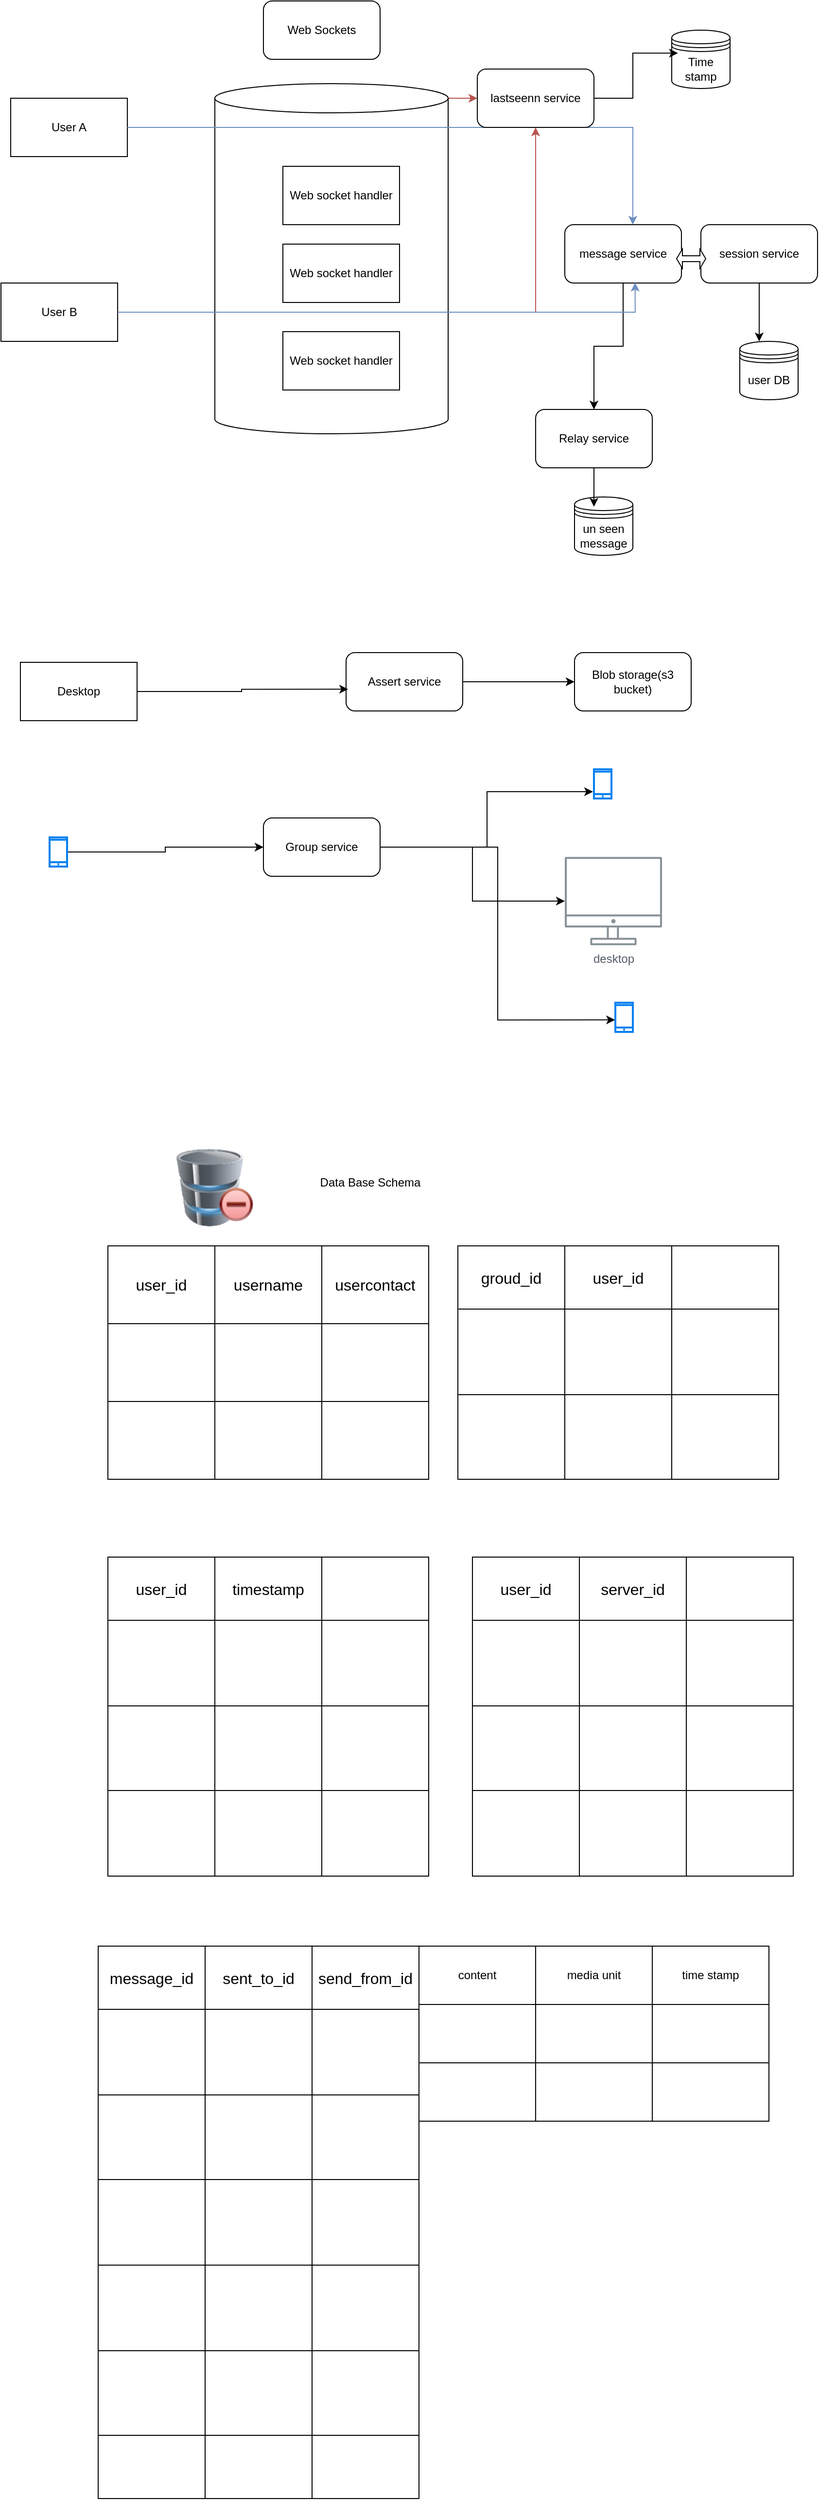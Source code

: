 <mxfile version="24.7.17">
  <diagram name="Page-1" id="SpB_s-RXPsUYOVUqMKhw">
    <mxGraphModel dx="724" dy="360" grid="1" gridSize="10" guides="1" tooltips="1" connect="1" arrows="1" fold="1" page="1" pageScale="1" pageWidth="850" pageHeight="1100" math="0" shadow="0">
      <root>
        <mxCell id="0" />
        <mxCell id="1" parent="0" />
        <mxCell id="dDjrmKRI1o8xEKc86vOI-27" style="edgeStyle=orthogonalEdgeStyle;rounded=0;orthogonalLoop=1;jettySize=auto;html=1;fillColor=#f8cecc;strokeColor=#b85450;" edge="1" parent="1" source="dDjrmKRI1o8xEKc86vOI-1" target="dDjrmKRI1o8xEKc86vOI-24">
          <mxGeometry relative="1" as="geometry" />
        </mxCell>
        <mxCell id="dDjrmKRI1o8xEKc86vOI-1" value="User A" style="rounded=0;whiteSpace=wrap;html=1;" vertex="1" parent="1">
          <mxGeometry x="20" y="140" width="120" height="60" as="geometry" />
        </mxCell>
        <mxCell id="dDjrmKRI1o8xEKc86vOI-28" style="edgeStyle=orthogonalEdgeStyle;rounded=0;orthogonalLoop=1;jettySize=auto;html=1;fillColor=#f8cecc;strokeColor=#b85450;" edge="1" parent="1" source="dDjrmKRI1o8xEKc86vOI-2" target="dDjrmKRI1o8xEKc86vOI-24">
          <mxGeometry relative="1" as="geometry" />
        </mxCell>
        <mxCell id="dDjrmKRI1o8xEKc86vOI-2" value="User B" style="rounded=0;whiteSpace=wrap;html=1;" vertex="1" parent="1">
          <mxGeometry x="10" y="330" width="120" height="60" as="geometry" />
        </mxCell>
        <mxCell id="dDjrmKRI1o8xEKc86vOI-3" value="Web Sockets" style="rounded=1;whiteSpace=wrap;html=1;" vertex="1" parent="1">
          <mxGeometry x="280" y="40" width="120" height="60" as="geometry" />
        </mxCell>
        <mxCell id="dDjrmKRI1o8xEKc86vOI-6" value="" style="shape=cylinder3;whiteSpace=wrap;html=1;boundedLbl=1;backgroundOutline=1;size=15;" vertex="1" parent="1">
          <mxGeometry x="230" y="125" width="240" height="360" as="geometry" />
        </mxCell>
        <mxCell id="dDjrmKRI1o8xEKc86vOI-7" value="Web socket handler" style="rounded=0;whiteSpace=wrap;html=1;" vertex="1" parent="1">
          <mxGeometry x="300" y="210" width="120" height="60" as="geometry" />
        </mxCell>
        <mxCell id="dDjrmKRI1o8xEKc86vOI-8" value="Web socket handler" style="rounded=0;whiteSpace=wrap;html=1;" vertex="1" parent="1">
          <mxGeometry x="300" y="290" width="120" height="60" as="geometry" />
        </mxCell>
        <mxCell id="dDjrmKRI1o8xEKc86vOI-9" value="Web socket handler" style="rounded=0;whiteSpace=wrap;html=1;" vertex="1" parent="1">
          <mxGeometry x="300" y="380" width="120" height="60" as="geometry" />
        </mxCell>
        <mxCell id="dDjrmKRI1o8xEKc86vOI-21" style="edgeStyle=orthogonalEdgeStyle;rounded=0;orthogonalLoop=1;jettySize=auto;html=1;" edge="1" parent="1" source="dDjrmKRI1o8xEKc86vOI-10" target="dDjrmKRI1o8xEKc86vOI-18">
          <mxGeometry relative="1" as="geometry" />
        </mxCell>
        <mxCell id="dDjrmKRI1o8xEKc86vOI-10" value="message service" style="rounded=1;whiteSpace=wrap;html=1;" vertex="1" parent="1">
          <mxGeometry x="590" y="270" width="120" height="60" as="geometry" />
        </mxCell>
        <mxCell id="dDjrmKRI1o8xEKc86vOI-11" value="session service" style="rounded=1;whiteSpace=wrap;html=1;" vertex="1" parent="1">
          <mxGeometry x="730" y="270" width="120" height="60" as="geometry" />
        </mxCell>
        <mxCell id="dDjrmKRI1o8xEKc86vOI-14" value="" style="shape=doubleArrow;direction=south;whiteSpace=wrap;html=1;rotation=90;" vertex="1" parent="1">
          <mxGeometry x="710" y="290" width="20" height="30" as="geometry" />
        </mxCell>
        <mxCell id="dDjrmKRI1o8xEKc86vOI-16" style="edgeStyle=orthogonalEdgeStyle;rounded=0;orthogonalLoop=1;jettySize=auto;html=1;entryX=0.583;entryY=0;entryDx=0;entryDy=0;entryPerimeter=0;fillColor=#dae8fc;strokeColor=#6c8ebf;" edge="1" parent="1" source="dDjrmKRI1o8xEKc86vOI-1" target="dDjrmKRI1o8xEKc86vOI-10">
          <mxGeometry relative="1" as="geometry" />
        </mxCell>
        <mxCell id="dDjrmKRI1o8xEKc86vOI-17" style="edgeStyle=orthogonalEdgeStyle;rounded=0;orthogonalLoop=1;jettySize=auto;html=1;entryX=0.603;entryY=0.994;entryDx=0;entryDy=0;entryPerimeter=0;fillColor=#dae8fc;strokeColor=#6c8ebf;" edge="1" parent="1" source="dDjrmKRI1o8xEKc86vOI-2" target="dDjrmKRI1o8xEKc86vOI-10">
          <mxGeometry relative="1" as="geometry" />
        </mxCell>
        <mxCell id="dDjrmKRI1o8xEKc86vOI-18" value="Relay service" style="rounded=1;whiteSpace=wrap;html=1;" vertex="1" parent="1">
          <mxGeometry x="560" y="460" width="120" height="60" as="geometry" />
        </mxCell>
        <mxCell id="dDjrmKRI1o8xEKc86vOI-19" value="user DB" style="shape=datastore;whiteSpace=wrap;html=1;" vertex="1" parent="1">
          <mxGeometry x="770" y="390" width="60" height="60" as="geometry" />
        </mxCell>
        <mxCell id="dDjrmKRI1o8xEKc86vOI-20" style="edgeStyle=orthogonalEdgeStyle;rounded=0;orthogonalLoop=1;jettySize=auto;html=1;entryX=0.333;entryY=0;entryDx=0;entryDy=0;entryPerimeter=0;" edge="1" parent="1" source="dDjrmKRI1o8xEKc86vOI-11" target="dDjrmKRI1o8xEKc86vOI-19">
          <mxGeometry relative="1" as="geometry" />
        </mxCell>
        <mxCell id="dDjrmKRI1o8xEKc86vOI-22" value="un seen message" style="shape=datastore;whiteSpace=wrap;html=1;" vertex="1" parent="1">
          <mxGeometry x="600" y="550" width="60" height="60" as="geometry" />
        </mxCell>
        <mxCell id="dDjrmKRI1o8xEKc86vOI-23" style="edgeStyle=orthogonalEdgeStyle;rounded=0;orthogonalLoop=1;jettySize=auto;html=1;entryX=0.333;entryY=0.167;entryDx=0;entryDy=0;entryPerimeter=0;" edge="1" parent="1" source="dDjrmKRI1o8xEKc86vOI-18" target="dDjrmKRI1o8xEKc86vOI-22">
          <mxGeometry relative="1" as="geometry" />
        </mxCell>
        <mxCell id="dDjrmKRI1o8xEKc86vOI-24" value="lastseenn service" style="rounded=1;whiteSpace=wrap;html=1;" vertex="1" parent="1">
          <mxGeometry x="500" y="110" width="120" height="60" as="geometry" />
        </mxCell>
        <mxCell id="dDjrmKRI1o8xEKc86vOI-25" value="Time stamp" style="shape=datastore;whiteSpace=wrap;html=1;" vertex="1" parent="1">
          <mxGeometry x="700" y="70" width="60" height="60" as="geometry" />
        </mxCell>
        <mxCell id="dDjrmKRI1o8xEKc86vOI-26" style="edgeStyle=orthogonalEdgeStyle;rounded=0;orthogonalLoop=1;jettySize=auto;html=1;entryX=0.106;entryY=0.394;entryDx=0;entryDy=0;entryPerimeter=0;" edge="1" parent="1" source="dDjrmKRI1o8xEKc86vOI-24" target="dDjrmKRI1o8xEKc86vOI-25">
          <mxGeometry relative="1" as="geometry" />
        </mxCell>
        <mxCell id="dDjrmKRI1o8xEKc86vOI-30" value="Desktop" style="rounded=0;whiteSpace=wrap;html=1;" vertex="1" parent="1">
          <mxGeometry x="30" y="720" width="120" height="60" as="geometry" />
        </mxCell>
        <mxCell id="dDjrmKRI1o8xEKc86vOI-34" style="edgeStyle=orthogonalEdgeStyle;rounded=0;orthogonalLoop=1;jettySize=auto;html=1;entryX=0;entryY=0.5;entryDx=0;entryDy=0;" edge="1" parent="1" source="dDjrmKRI1o8xEKc86vOI-31" target="dDjrmKRI1o8xEKc86vOI-33">
          <mxGeometry relative="1" as="geometry" />
        </mxCell>
        <mxCell id="dDjrmKRI1o8xEKc86vOI-31" value="Assert service" style="rounded=1;whiteSpace=wrap;html=1;" vertex="1" parent="1">
          <mxGeometry x="365" y="710" width="120" height="60" as="geometry" />
        </mxCell>
        <mxCell id="dDjrmKRI1o8xEKc86vOI-32" style="edgeStyle=orthogonalEdgeStyle;rounded=0;orthogonalLoop=1;jettySize=auto;html=1;entryX=0.017;entryY=0.628;entryDx=0;entryDy=0;entryPerimeter=0;" edge="1" parent="1" source="dDjrmKRI1o8xEKc86vOI-30" target="dDjrmKRI1o8xEKc86vOI-31">
          <mxGeometry relative="1" as="geometry" />
        </mxCell>
        <mxCell id="dDjrmKRI1o8xEKc86vOI-33" value="Blob storage(s3 bucket)" style="rounded=1;whiteSpace=wrap;html=1;" vertex="1" parent="1">
          <mxGeometry x="600" y="710" width="120" height="60" as="geometry" />
        </mxCell>
        <mxCell id="dDjrmKRI1o8xEKc86vOI-39" style="edgeStyle=orthogonalEdgeStyle;rounded=0;orthogonalLoop=1;jettySize=auto;html=1;entryX=0;entryY=0.5;entryDx=0;entryDy=0;" edge="1" parent="1" source="dDjrmKRI1o8xEKc86vOI-35" target="dDjrmKRI1o8xEKc86vOI-36">
          <mxGeometry relative="1" as="geometry" />
        </mxCell>
        <mxCell id="dDjrmKRI1o8xEKc86vOI-35" value="" style="html=1;verticalLabelPosition=bottom;align=center;labelBackgroundColor=#ffffff;verticalAlign=top;strokeWidth=2;strokeColor=#0080F0;shadow=0;dashed=0;shape=mxgraph.ios7.icons.smartphone;" vertex="1" parent="1">
          <mxGeometry x="60" y="900" width="18" height="30" as="geometry" />
        </mxCell>
        <mxCell id="dDjrmKRI1o8xEKc86vOI-44" style="edgeStyle=orthogonalEdgeStyle;rounded=0;orthogonalLoop=1;jettySize=auto;html=1;" edge="1" parent="1" source="dDjrmKRI1o8xEKc86vOI-36" target="dDjrmKRI1o8xEKc86vOI-41">
          <mxGeometry relative="1" as="geometry" />
        </mxCell>
        <mxCell id="dDjrmKRI1o8xEKc86vOI-36" value="Group service" style="rounded=1;whiteSpace=wrap;html=1;" vertex="1" parent="1">
          <mxGeometry x="280" y="880" width="120" height="60" as="geometry" />
        </mxCell>
        <mxCell id="dDjrmKRI1o8xEKc86vOI-40" value="" style="html=1;verticalLabelPosition=bottom;align=center;labelBackgroundColor=#ffffff;verticalAlign=top;strokeWidth=2;strokeColor=#0080F0;shadow=0;dashed=0;shape=mxgraph.ios7.icons.smartphone;" vertex="1" parent="1">
          <mxGeometry x="620" y="830" width="18" height="30" as="geometry" />
        </mxCell>
        <mxCell id="dDjrmKRI1o8xEKc86vOI-41" value="desktop" style="sketch=0;outlineConnect=0;gradientColor=none;fontColor=#545B64;strokeColor=none;fillColor=#879196;dashed=0;verticalLabelPosition=bottom;verticalAlign=top;align=center;html=1;fontSize=12;fontStyle=0;aspect=fixed;shape=mxgraph.aws4.illustration_desktop;pointerEvents=1" vertex="1" parent="1">
          <mxGeometry x="590" y="920" width="100" height="91" as="geometry" />
        </mxCell>
        <mxCell id="dDjrmKRI1o8xEKc86vOI-42" value="" style="html=1;verticalLabelPosition=bottom;align=center;labelBackgroundColor=#ffffff;verticalAlign=top;strokeWidth=2;strokeColor=#0080F0;shadow=0;dashed=0;shape=mxgraph.ios7.icons.smartphone;" vertex="1" parent="1">
          <mxGeometry x="642" y="1070" width="18" height="30" as="geometry" />
        </mxCell>
        <mxCell id="dDjrmKRI1o8xEKc86vOI-43" style="edgeStyle=orthogonalEdgeStyle;rounded=0;orthogonalLoop=1;jettySize=auto;html=1;entryX=-0.056;entryY=0.767;entryDx=0;entryDy=0;entryPerimeter=0;" edge="1" parent="1" source="dDjrmKRI1o8xEKc86vOI-36" target="dDjrmKRI1o8xEKc86vOI-40">
          <mxGeometry relative="1" as="geometry" />
        </mxCell>
        <mxCell id="dDjrmKRI1o8xEKc86vOI-45" style="edgeStyle=orthogonalEdgeStyle;rounded=0;orthogonalLoop=1;jettySize=auto;html=1;entryX=-0.019;entryY=0.589;entryDx=0;entryDy=0;entryPerimeter=0;" edge="1" parent="1" source="dDjrmKRI1o8xEKc86vOI-36" target="dDjrmKRI1o8xEKc86vOI-42">
          <mxGeometry relative="1" as="geometry" />
        </mxCell>
        <mxCell id="dDjrmKRI1o8xEKc86vOI-46" value="" style="image;html=1;image=img/lib/clip_art/computers/Database_Minus_128x128.png" vertex="1" parent="1">
          <mxGeometry x="190" y="1220" width="80" height="80" as="geometry" />
        </mxCell>
        <mxCell id="dDjrmKRI1o8xEKc86vOI-47" value="Data Base Schema" style="text;html=1;align=center;verticalAlign=middle;whiteSpace=wrap;rounded=0;" vertex="1" parent="1">
          <mxGeometry x="310" y="1240" width="160" height="30" as="geometry" />
        </mxCell>
        <mxCell id="dDjrmKRI1o8xEKc86vOI-48" value="" style="shape=table;startSize=0;container=1;collapsible=0;childLayout=tableLayout;fontSize=16;" vertex="1" parent="1">
          <mxGeometry x="120" y="1320" width="330" height="240" as="geometry" />
        </mxCell>
        <mxCell id="dDjrmKRI1o8xEKc86vOI-49" value="" style="shape=tableRow;horizontal=0;startSize=0;swimlaneHead=0;swimlaneBody=0;strokeColor=inherit;top=0;left=0;bottom=0;right=0;collapsible=0;dropTarget=0;fillColor=none;points=[[0,0.5],[1,0.5]];portConstraint=eastwest;fontSize=16;" vertex="1" parent="dDjrmKRI1o8xEKc86vOI-48">
          <mxGeometry width="330" height="80" as="geometry" />
        </mxCell>
        <mxCell id="dDjrmKRI1o8xEKc86vOI-50" value="user_id" style="shape=partialRectangle;html=1;whiteSpace=wrap;connectable=0;strokeColor=inherit;overflow=hidden;fillColor=none;top=0;left=0;bottom=0;right=0;pointerEvents=1;fontSize=16;" vertex="1" parent="dDjrmKRI1o8xEKc86vOI-49">
          <mxGeometry width="110" height="80" as="geometry">
            <mxRectangle width="110" height="80" as="alternateBounds" />
          </mxGeometry>
        </mxCell>
        <mxCell id="dDjrmKRI1o8xEKc86vOI-51" value="username" style="shape=partialRectangle;html=1;whiteSpace=wrap;connectable=0;strokeColor=inherit;overflow=hidden;fillColor=none;top=0;left=0;bottom=0;right=0;pointerEvents=1;fontSize=16;" vertex="1" parent="dDjrmKRI1o8xEKc86vOI-49">
          <mxGeometry x="110" width="110" height="80" as="geometry">
            <mxRectangle width="110" height="80" as="alternateBounds" />
          </mxGeometry>
        </mxCell>
        <mxCell id="dDjrmKRI1o8xEKc86vOI-52" value="usercontact" style="shape=partialRectangle;html=1;whiteSpace=wrap;connectable=0;strokeColor=inherit;overflow=hidden;fillColor=none;top=0;left=0;bottom=0;right=0;pointerEvents=1;fontSize=16;" vertex="1" parent="dDjrmKRI1o8xEKc86vOI-49">
          <mxGeometry x="220" width="110" height="80" as="geometry">
            <mxRectangle width="110" height="80" as="alternateBounds" />
          </mxGeometry>
        </mxCell>
        <mxCell id="dDjrmKRI1o8xEKc86vOI-53" value="" style="shape=tableRow;horizontal=0;startSize=0;swimlaneHead=0;swimlaneBody=0;strokeColor=inherit;top=0;left=0;bottom=0;right=0;collapsible=0;dropTarget=0;fillColor=none;points=[[0,0.5],[1,0.5]];portConstraint=eastwest;fontSize=16;" vertex="1" parent="dDjrmKRI1o8xEKc86vOI-48">
          <mxGeometry y="80" width="330" height="80" as="geometry" />
        </mxCell>
        <mxCell id="dDjrmKRI1o8xEKc86vOI-54" value="" style="shape=partialRectangle;html=1;whiteSpace=wrap;connectable=0;strokeColor=inherit;overflow=hidden;fillColor=none;top=0;left=0;bottom=0;right=0;pointerEvents=1;fontSize=16;" vertex="1" parent="dDjrmKRI1o8xEKc86vOI-53">
          <mxGeometry width="110" height="80" as="geometry">
            <mxRectangle width="110" height="80" as="alternateBounds" />
          </mxGeometry>
        </mxCell>
        <mxCell id="dDjrmKRI1o8xEKc86vOI-55" value="" style="shape=partialRectangle;html=1;whiteSpace=wrap;connectable=0;strokeColor=inherit;overflow=hidden;fillColor=none;top=0;left=0;bottom=0;right=0;pointerEvents=1;fontSize=16;" vertex="1" parent="dDjrmKRI1o8xEKc86vOI-53">
          <mxGeometry x="110" width="110" height="80" as="geometry">
            <mxRectangle width="110" height="80" as="alternateBounds" />
          </mxGeometry>
        </mxCell>
        <mxCell id="dDjrmKRI1o8xEKc86vOI-56" value="" style="shape=partialRectangle;html=1;whiteSpace=wrap;connectable=0;strokeColor=inherit;overflow=hidden;fillColor=none;top=0;left=0;bottom=0;right=0;pointerEvents=1;fontSize=16;" vertex="1" parent="dDjrmKRI1o8xEKc86vOI-53">
          <mxGeometry x="220" width="110" height="80" as="geometry">
            <mxRectangle width="110" height="80" as="alternateBounds" />
          </mxGeometry>
        </mxCell>
        <mxCell id="dDjrmKRI1o8xEKc86vOI-57" value="" style="shape=tableRow;horizontal=0;startSize=0;swimlaneHead=0;swimlaneBody=0;strokeColor=inherit;top=0;left=0;bottom=0;right=0;collapsible=0;dropTarget=0;fillColor=none;points=[[0,0.5],[1,0.5]];portConstraint=eastwest;fontSize=16;" vertex="1" parent="dDjrmKRI1o8xEKc86vOI-48">
          <mxGeometry y="160" width="330" height="80" as="geometry" />
        </mxCell>
        <mxCell id="dDjrmKRI1o8xEKc86vOI-58" value="" style="shape=partialRectangle;html=1;whiteSpace=wrap;connectable=0;strokeColor=inherit;overflow=hidden;fillColor=none;top=0;left=0;bottom=0;right=0;pointerEvents=1;fontSize=16;" vertex="1" parent="dDjrmKRI1o8xEKc86vOI-57">
          <mxGeometry width="110" height="80" as="geometry">
            <mxRectangle width="110" height="80" as="alternateBounds" />
          </mxGeometry>
        </mxCell>
        <mxCell id="dDjrmKRI1o8xEKc86vOI-59" value="" style="shape=partialRectangle;html=1;whiteSpace=wrap;connectable=0;strokeColor=inherit;overflow=hidden;fillColor=none;top=0;left=0;bottom=0;right=0;pointerEvents=1;fontSize=16;" vertex="1" parent="dDjrmKRI1o8xEKc86vOI-57">
          <mxGeometry x="110" width="110" height="80" as="geometry">
            <mxRectangle width="110" height="80" as="alternateBounds" />
          </mxGeometry>
        </mxCell>
        <mxCell id="dDjrmKRI1o8xEKc86vOI-60" value="" style="shape=partialRectangle;html=1;whiteSpace=wrap;connectable=0;strokeColor=inherit;overflow=hidden;fillColor=none;top=0;left=0;bottom=0;right=0;pointerEvents=1;fontSize=16;" vertex="1" parent="dDjrmKRI1o8xEKc86vOI-57">
          <mxGeometry x="220" width="110" height="80" as="geometry">
            <mxRectangle width="110" height="80" as="alternateBounds" />
          </mxGeometry>
        </mxCell>
        <mxCell id="dDjrmKRI1o8xEKc86vOI-61" value="" style="shape=table;startSize=0;container=1;collapsible=0;childLayout=tableLayout;fontSize=16;" vertex="1" parent="1">
          <mxGeometry x="480" y="1320" width="330" height="240" as="geometry" />
        </mxCell>
        <mxCell id="dDjrmKRI1o8xEKc86vOI-62" value="" style="shape=tableRow;horizontal=0;startSize=0;swimlaneHead=0;swimlaneBody=0;strokeColor=inherit;top=0;left=0;bottom=0;right=0;collapsible=0;dropTarget=0;fillColor=none;points=[[0,0.5],[1,0.5]];portConstraint=eastwest;fontSize=16;" vertex="1" parent="dDjrmKRI1o8xEKc86vOI-61">
          <mxGeometry width="330" height="65" as="geometry" />
        </mxCell>
        <mxCell id="dDjrmKRI1o8xEKc86vOI-63" value="groud_id" style="shape=partialRectangle;html=1;whiteSpace=wrap;connectable=0;strokeColor=inherit;overflow=hidden;fillColor=none;top=0;left=0;bottom=0;right=0;pointerEvents=1;fontSize=16;" vertex="1" parent="dDjrmKRI1o8xEKc86vOI-62">
          <mxGeometry width="110" height="65" as="geometry">
            <mxRectangle width="110" height="65" as="alternateBounds" />
          </mxGeometry>
        </mxCell>
        <mxCell id="dDjrmKRI1o8xEKc86vOI-64" value="user_id" style="shape=partialRectangle;html=1;whiteSpace=wrap;connectable=0;strokeColor=inherit;overflow=hidden;fillColor=none;top=0;left=0;bottom=0;right=0;pointerEvents=1;fontSize=16;" vertex="1" parent="dDjrmKRI1o8xEKc86vOI-62">
          <mxGeometry x="110" width="110" height="65" as="geometry">
            <mxRectangle width="110" height="65" as="alternateBounds" />
          </mxGeometry>
        </mxCell>
        <mxCell id="dDjrmKRI1o8xEKc86vOI-65" value="" style="shape=partialRectangle;html=1;whiteSpace=wrap;connectable=0;strokeColor=inherit;overflow=hidden;fillColor=none;top=0;left=0;bottom=0;right=0;pointerEvents=1;fontSize=16;" vertex="1" parent="dDjrmKRI1o8xEKc86vOI-62">
          <mxGeometry x="220" width="110" height="65" as="geometry">
            <mxRectangle width="110" height="65" as="alternateBounds" />
          </mxGeometry>
        </mxCell>
        <mxCell id="dDjrmKRI1o8xEKc86vOI-66" value="" style="shape=tableRow;horizontal=0;startSize=0;swimlaneHead=0;swimlaneBody=0;strokeColor=inherit;top=0;left=0;bottom=0;right=0;collapsible=0;dropTarget=0;fillColor=none;points=[[0,0.5],[1,0.5]];portConstraint=eastwest;fontSize=16;" vertex="1" parent="dDjrmKRI1o8xEKc86vOI-61">
          <mxGeometry y="65" width="330" height="88" as="geometry" />
        </mxCell>
        <mxCell id="dDjrmKRI1o8xEKc86vOI-67" value="" style="shape=partialRectangle;html=1;whiteSpace=wrap;connectable=0;strokeColor=inherit;overflow=hidden;fillColor=none;top=0;left=0;bottom=0;right=0;pointerEvents=1;fontSize=16;" vertex="1" parent="dDjrmKRI1o8xEKc86vOI-66">
          <mxGeometry width="110" height="88" as="geometry">
            <mxRectangle width="110" height="88" as="alternateBounds" />
          </mxGeometry>
        </mxCell>
        <mxCell id="dDjrmKRI1o8xEKc86vOI-68" value="" style="shape=partialRectangle;html=1;whiteSpace=wrap;connectable=0;strokeColor=inherit;overflow=hidden;fillColor=none;top=0;left=0;bottom=0;right=0;pointerEvents=1;fontSize=16;" vertex="1" parent="dDjrmKRI1o8xEKc86vOI-66">
          <mxGeometry x="110" width="110" height="88" as="geometry">
            <mxRectangle width="110" height="88" as="alternateBounds" />
          </mxGeometry>
        </mxCell>
        <mxCell id="dDjrmKRI1o8xEKc86vOI-69" value="" style="shape=partialRectangle;html=1;whiteSpace=wrap;connectable=0;strokeColor=inherit;overflow=hidden;fillColor=none;top=0;left=0;bottom=0;right=0;pointerEvents=1;fontSize=16;" vertex="1" parent="dDjrmKRI1o8xEKc86vOI-66">
          <mxGeometry x="220" width="110" height="88" as="geometry">
            <mxRectangle width="110" height="88" as="alternateBounds" />
          </mxGeometry>
        </mxCell>
        <mxCell id="dDjrmKRI1o8xEKc86vOI-70" value="" style="shape=tableRow;horizontal=0;startSize=0;swimlaneHead=0;swimlaneBody=0;strokeColor=inherit;top=0;left=0;bottom=0;right=0;collapsible=0;dropTarget=0;fillColor=none;points=[[0,0.5],[1,0.5]];portConstraint=eastwest;fontSize=16;" vertex="1" parent="dDjrmKRI1o8xEKc86vOI-61">
          <mxGeometry y="153" width="330" height="87" as="geometry" />
        </mxCell>
        <mxCell id="dDjrmKRI1o8xEKc86vOI-71" value="" style="shape=partialRectangle;html=1;whiteSpace=wrap;connectable=0;strokeColor=inherit;overflow=hidden;fillColor=none;top=0;left=0;bottom=0;right=0;pointerEvents=1;fontSize=16;" vertex="1" parent="dDjrmKRI1o8xEKc86vOI-70">
          <mxGeometry width="110" height="87" as="geometry">
            <mxRectangle width="110" height="87" as="alternateBounds" />
          </mxGeometry>
        </mxCell>
        <mxCell id="dDjrmKRI1o8xEKc86vOI-72" value="" style="shape=partialRectangle;html=1;whiteSpace=wrap;connectable=0;strokeColor=inherit;overflow=hidden;fillColor=none;top=0;left=0;bottom=0;right=0;pointerEvents=1;fontSize=16;" vertex="1" parent="dDjrmKRI1o8xEKc86vOI-70">
          <mxGeometry x="110" width="110" height="87" as="geometry">
            <mxRectangle width="110" height="87" as="alternateBounds" />
          </mxGeometry>
        </mxCell>
        <mxCell id="dDjrmKRI1o8xEKc86vOI-73" value="" style="shape=partialRectangle;html=1;whiteSpace=wrap;connectable=0;strokeColor=inherit;overflow=hidden;fillColor=none;top=0;left=0;bottom=0;right=0;pointerEvents=1;fontSize=16;" vertex="1" parent="dDjrmKRI1o8xEKc86vOI-70">
          <mxGeometry x="220" width="110" height="87" as="geometry">
            <mxRectangle width="110" height="87" as="alternateBounds" />
          </mxGeometry>
        </mxCell>
        <mxCell id="dDjrmKRI1o8xEKc86vOI-82" value="" style="shape=table;startSize=0;container=1;collapsible=0;childLayout=tableLayout;fontSize=16;" vertex="1" parent="1">
          <mxGeometry x="120" y="1640" width="330" height="328" as="geometry" />
        </mxCell>
        <mxCell id="dDjrmKRI1o8xEKc86vOI-83" value="" style="shape=tableRow;horizontal=0;startSize=0;swimlaneHead=0;swimlaneBody=0;strokeColor=inherit;top=0;left=0;bottom=0;right=0;collapsible=0;dropTarget=0;fillColor=none;points=[[0,0.5],[1,0.5]];portConstraint=eastwest;fontSize=16;" vertex="1" parent="dDjrmKRI1o8xEKc86vOI-82">
          <mxGeometry width="330" height="65" as="geometry" />
        </mxCell>
        <mxCell id="dDjrmKRI1o8xEKc86vOI-84" value="user_id" style="shape=partialRectangle;html=1;whiteSpace=wrap;connectable=0;strokeColor=inherit;overflow=hidden;fillColor=none;top=0;left=0;bottom=0;right=0;pointerEvents=1;fontSize=16;" vertex="1" parent="dDjrmKRI1o8xEKc86vOI-83">
          <mxGeometry width="110" height="65" as="geometry">
            <mxRectangle width="110" height="65" as="alternateBounds" />
          </mxGeometry>
        </mxCell>
        <mxCell id="dDjrmKRI1o8xEKc86vOI-85" value="timestamp" style="shape=partialRectangle;html=1;whiteSpace=wrap;connectable=0;strokeColor=inherit;overflow=hidden;fillColor=none;top=0;left=0;bottom=0;right=0;pointerEvents=1;fontSize=16;" vertex="1" parent="dDjrmKRI1o8xEKc86vOI-83">
          <mxGeometry x="110" width="110" height="65" as="geometry">
            <mxRectangle width="110" height="65" as="alternateBounds" />
          </mxGeometry>
        </mxCell>
        <mxCell id="dDjrmKRI1o8xEKc86vOI-86" value="" style="shape=partialRectangle;html=1;whiteSpace=wrap;connectable=0;strokeColor=inherit;overflow=hidden;fillColor=none;top=0;left=0;bottom=0;right=0;pointerEvents=1;fontSize=16;" vertex="1" parent="dDjrmKRI1o8xEKc86vOI-83">
          <mxGeometry x="220" width="110" height="65" as="geometry">
            <mxRectangle width="110" height="65" as="alternateBounds" />
          </mxGeometry>
        </mxCell>
        <mxCell id="dDjrmKRI1o8xEKc86vOI-87" value="" style="shape=tableRow;horizontal=0;startSize=0;swimlaneHead=0;swimlaneBody=0;strokeColor=inherit;top=0;left=0;bottom=0;right=0;collapsible=0;dropTarget=0;fillColor=none;points=[[0,0.5],[1,0.5]];portConstraint=eastwest;fontSize=16;" vertex="1" parent="dDjrmKRI1o8xEKc86vOI-82">
          <mxGeometry y="65" width="330" height="88" as="geometry" />
        </mxCell>
        <mxCell id="dDjrmKRI1o8xEKc86vOI-88" value="" style="shape=partialRectangle;html=1;whiteSpace=wrap;connectable=0;strokeColor=inherit;overflow=hidden;fillColor=none;top=0;left=0;bottom=0;right=0;pointerEvents=1;fontSize=16;" vertex="1" parent="dDjrmKRI1o8xEKc86vOI-87">
          <mxGeometry width="110" height="88" as="geometry">
            <mxRectangle width="110" height="88" as="alternateBounds" />
          </mxGeometry>
        </mxCell>
        <mxCell id="dDjrmKRI1o8xEKc86vOI-89" value="" style="shape=partialRectangle;html=1;whiteSpace=wrap;connectable=0;strokeColor=inherit;overflow=hidden;fillColor=none;top=0;left=0;bottom=0;right=0;pointerEvents=1;fontSize=16;" vertex="1" parent="dDjrmKRI1o8xEKc86vOI-87">
          <mxGeometry x="110" width="110" height="88" as="geometry">
            <mxRectangle width="110" height="88" as="alternateBounds" />
          </mxGeometry>
        </mxCell>
        <mxCell id="dDjrmKRI1o8xEKc86vOI-90" value="" style="shape=partialRectangle;html=1;whiteSpace=wrap;connectable=0;strokeColor=inherit;overflow=hidden;fillColor=none;top=0;left=0;bottom=0;right=0;pointerEvents=1;fontSize=16;" vertex="1" parent="dDjrmKRI1o8xEKc86vOI-87">
          <mxGeometry x="220" width="110" height="88" as="geometry">
            <mxRectangle width="110" height="88" as="alternateBounds" />
          </mxGeometry>
        </mxCell>
        <mxCell id="dDjrmKRI1o8xEKc86vOI-91" value="" style="shape=tableRow;horizontal=0;startSize=0;swimlaneHead=0;swimlaneBody=0;strokeColor=inherit;top=0;left=0;bottom=0;right=0;collapsible=0;dropTarget=0;fillColor=none;points=[[0,0.5],[1,0.5]];portConstraint=eastwest;fontSize=16;" vertex="1" parent="dDjrmKRI1o8xEKc86vOI-82">
          <mxGeometry y="153" width="330" height="87" as="geometry" />
        </mxCell>
        <mxCell id="dDjrmKRI1o8xEKc86vOI-92" value="" style="shape=partialRectangle;html=1;whiteSpace=wrap;connectable=0;strokeColor=inherit;overflow=hidden;fillColor=none;top=0;left=0;bottom=0;right=0;pointerEvents=1;fontSize=16;" vertex="1" parent="dDjrmKRI1o8xEKc86vOI-91">
          <mxGeometry width="110" height="87" as="geometry">
            <mxRectangle width="110" height="87" as="alternateBounds" />
          </mxGeometry>
        </mxCell>
        <mxCell id="dDjrmKRI1o8xEKc86vOI-93" value="" style="shape=partialRectangle;html=1;whiteSpace=wrap;connectable=0;strokeColor=inherit;overflow=hidden;fillColor=none;top=0;left=0;bottom=0;right=0;pointerEvents=1;fontSize=16;" vertex="1" parent="dDjrmKRI1o8xEKc86vOI-91">
          <mxGeometry x="110" width="110" height="87" as="geometry">
            <mxRectangle width="110" height="87" as="alternateBounds" />
          </mxGeometry>
        </mxCell>
        <mxCell id="dDjrmKRI1o8xEKc86vOI-94" value="" style="shape=partialRectangle;html=1;whiteSpace=wrap;connectable=0;strokeColor=inherit;overflow=hidden;fillColor=none;top=0;left=0;bottom=0;right=0;pointerEvents=1;fontSize=16;" vertex="1" parent="dDjrmKRI1o8xEKc86vOI-91">
          <mxGeometry x="220" width="110" height="87" as="geometry">
            <mxRectangle width="110" height="87" as="alternateBounds" />
          </mxGeometry>
        </mxCell>
        <mxCell id="dDjrmKRI1o8xEKc86vOI-95" value="" style="shape=tableRow;horizontal=0;startSize=0;swimlaneHead=0;swimlaneBody=0;strokeColor=inherit;top=0;left=0;bottom=0;right=0;collapsible=0;dropTarget=0;fillColor=none;points=[[0,0.5],[1,0.5]];portConstraint=eastwest;fontSize=16;" vertex="1" parent="dDjrmKRI1o8xEKc86vOI-82">
          <mxGeometry y="240" width="330" height="88" as="geometry" />
        </mxCell>
        <mxCell id="dDjrmKRI1o8xEKc86vOI-96" value="" style="shape=partialRectangle;html=1;whiteSpace=wrap;connectable=0;strokeColor=inherit;overflow=hidden;fillColor=none;top=0;left=0;bottom=0;right=0;pointerEvents=1;fontSize=16;" vertex="1" parent="dDjrmKRI1o8xEKc86vOI-95">
          <mxGeometry width="110" height="88" as="geometry">
            <mxRectangle width="110" height="88" as="alternateBounds" />
          </mxGeometry>
        </mxCell>
        <mxCell id="dDjrmKRI1o8xEKc86vOI-97" value="" style="shape=partialRectangle;html=1;whiteSpace=wrap;connectable=0;strokeColor=inherit;overflow=hidden;fillColor=none;top=0;left=0;bottom=0;right=0;pointerEvents=1;fontSize=16;" vertex="1" parent="dDjrmKRI1o8xEKc86vOI-95">
          <mxGeometry x="110" width="110" height="88" as="geometry">
            <mxRectangle width="110" height="88" as="alternateBounds" />
          </mxGeometry>
        </mxCell>
        <mxCell id="dDjrmKRI1o8xEKc86vOI-98" value="" style="shape=partialRectangle;html=1;whiteSpace=wrap;connectable=0;strokeColor=inherit;overflow=hidden;fillColor=none;top=0;left=0;bottom=0;right=0;pointerEvents=1;fontSize=16;" vertex="1" parent="dDjrmKRI1o8xEKc86vOI-95">
          <mxGeometry x="220" width="110" height="88" as="geometry">
            <mxRectangle width="110" height="88" as="alternateBounds" />
          </mxGeometry>
        </mxCell>
        <mxCell id="dDjrmKRI1o8xEKc86vOI-99" value="" style="shape=table;startSize=0;container=1;collapsible=0;childLayout=tableLayout;fontSize=16;" vertex="1" parent="1">
          <mxGeometry x="495" y="1640" width="330" height="328" as="geometry" />
        </mxCell>
        <mxCell id="dDjrmKRI1o8xEKc86vOI-100" value="" style="shape=tableRow;horizontal=0;startSize=0;swimlaneHead=0;swimlaneBody=0;strokeColor=inherit;top=0;left=0;bottom=0;right=0;collapsible=0;dropTarget=0;fillColor=none;points=[[0,0.5],[1,0.5]];portConstraint=eastwest;fontSize=16;" vertex="1" parent="dDjrmKRI1o8xEKc86vOI-99">
          <mxGeometry width="330" height="65" as="geometry" />
        </mxCell>
        <mxCell id="dDjrmKRI1o8xEKc86vOI-101" value="user_id" style="shape=partialRectangle;html=1;whiteSpace=wrap;connectable=0;strokeColor=inherit;overflow=hidden;fillColor=none;top=0;left=0;bottom=0;right=0;pointerEvents=1;fontSize=16;" vertex="1" parent="dDjrmKRI1o8xEKc86vOI-100">
          <mxGeometry width="110" height="65" as="geometry">
            <mxRectangle width="110" height="65" as="alternateBounds" />
          </mxGeometry>
        </mxCell>
        <mxCell id="dDjrmKRI1o8xEKc86vOI-102" value="server_id" style="shape=partialRectangle;html=1;whiteSpace=wrap;connectable=0;strokeColor=inherit;overflow=hidden;fillColor=none;top=0;left=0;bottom=0;right=0;pointerEvents=1;fontSize=16;" vertex="1" parent="dDjrmKRI1o8xEKc86vOI-100">
          <mxGeometry x="110" width="110" height="65" as="geometry">
            <mxRectangle width="110" height="65" as="alternateBounds" />
          </mxGeometry>
        </mxCell>
        <mxCell id="dDjrmKRI1o8xEKc86vOI-103" value="" style="shape=partialRectangle;html=1;whiteSpace=wrap;connectable=0;strokeColor=inherit;overflow=hidden;fillColor=none;top=0;left=0;bottom=0;right=0;pointerEvents=1;fontSize=16;" vertex="1" parent="dDjrmKRI1o8xEKc86vOI-100">
          <mxGeometry x="220" width="110" height="65" as="geometry">
            <mxRectangle width="110" height="65" as="alternateBounds" />
          </mxGeometry>
        </mxCell>
        <mxCell id="dDjrmKRI1o8xEKc86vOI-104" value="" style="shape=tableRow;horizontal=0;startSize=0;swimlaneHead=0;swimlaneBody=0;strokeColor=inherit;top=0;left=0;bottom=0;right=0;collapsible=0;dropTarget=0;fillColor=none;points=[[0,0.5],[1,0.5]];portConstraint=eastwest;fontSize=16;" vertex="1" parent="dDjrmKRI1o8xEKc86vOI-99">
          <mxGeometry y="65" width="330" height="88" as="geometry" />
        </mxCell>
        <mxCell id="dDjrmKRI1o8xEKc86vOI-105" value="" style="shape=partialRectangle;html=1;whiteSpace=wrap;connectable=0;strokeColor=inherit;overflow=hidden;fillColor=none;top=0;left=0;bottom=0;right=0;pointerEvents=1;fontSize=16;" vertex="1" parent="dDjrmKRI1o8xEKc86vOI-104">
          <mxGeometry width="110" height="88" as="geometry">
            <mxRectangle width="110" height="88" as="alternateBounds" />
          </mxGeometry>
        </mxCell>
        <mxCell id="dDjrmKRI1o8xEKc86vOI-106" value="" style="shape=partialRectangle;html=1;whiteSpace=wrap;connectable=0;strokeColor=inherit;overflow=hidden;fillColor=none;top=0;left=0;bottom=0;right=0;pointerEvents=1;fontSize=16;" vertex="1" parent="dDjrmKRI1o8xEKc86vOI-104">
          <mxGeometry x="110" width="110" height="88" as="geometry">
            <mxRectangle width="110" height="88" as="alternateBounds" />
          </mxGeometry>
        </mxCell>
        <mxCell id="dDjrmKRI1o8xEKc86vOI-107" value="" style="shape=partialRectangle;html=1;whiteSpace=wrap;connectable=0;strokeColor=inherit;overflow=hidden;fillColor=none;top=0;left=0;bottom=0;right=0;pointerEvents=1;fontSize=16;" vertex="1" parent="dDjrmKRI1o8xEKc86vOI-104">
          <mxGeometry x="220" width="110" height="88" as="geometry">
            <mxRectangle width="110" height="88" as="alternateBounds" />
          </mxGeometry>
        </mxCell>
        <mxCell id="dDjrmKRI1o8xEKc86vOI-108" value="" style="shape=tableRow;horizontal=0;startSize=0;swimlaneHead=0;swimlaneBody=0;strokeColor=inherit;top=0;left=0;bottom=0;right=0;collapsible=0;dropTarget=0;fillColor=none;points=[[0,0.5],[1,0.5]];portConstraint=eastwest;fontSize=16;" vertex="1" parent="dDjrmKRI1o8xEKc86vOI-99">
          <mxGeometry y="153" width="330" height="87" as="geometry" />
        </mxCell>
        <mxCell id="dDjrmKRI1o8xEKc86vOI-109" value="" style="shape=partialRectangle;html=1;whiteSpace=wrap;connectable=0;strokeColor=inherit;overflow=hidden;fillColor=none;top=0;left=0;bottom=0;right=0;pointerEvents=1;fontSize=16;" vertex="1" parent="dDjrmKRI1o8xEKc86vOI-108">
          <mxGeometry width="110" height="87" as="geometry">
            <mxRectangle width="110" height="87" as="alternateBounds" />
          </mxGeometry>
        </mxCell>
        <mxCell id="dDjrmKRI1o8xEKc86vOI-110" value="" style="shape=partialRectangle;html=1;whiteSpace=wrap;connectable=0;strokeColor=inherit;overflow=hidden;fillColor=none;top=0;left=0;bottom=0;right=0;pointerEvents=1;fontSize=16;" vertex="1" parent="dDjrmKRI1o8xEKc86vOI-108">
          <mxGeometry x="110" width="110" height="87" as="geometry">
            <mxRectangle width="110" height="87" as="alternateBounds" />
          </mxGeometry>
        </mxCell>
        <mxCell id="dDjrmKRI1o8xEKc86vOI-111" value="" style="shape=partialRectangle;html=1;whiteSpace=wrap;connectable=0;strokeColor=inherit;overflow=hidden;fillColor=none;top=0;left=0;bottom=0;right=0;pointerEvents=1;fontSize=16;" vertex="1" parent="dDjrmKRI1o8xEKc86vOI-108">
          <mxGeometry x="220" width="110" height="87" as="geometry">
            <mxRectangle width="110" height="87" as="alternateBounds" />
          </mxGeometry>
        </mxCell>
        <mxCell id="dDjrmKRI1o8xEKc86vOI-112" value="" style="shape=tableRow;horizontal=0;startSize=0;swimlaneHead=0;swimlaneBody=0;strokeColor=inherit;top=0;left=0;bottom=0;right=0;collapsible=0;dropTarget=0;fillColor=none;points=[[0,0.5],[1,0.5]];portConstraint=eastwest;fontSize=16;" vertex="1" parent="dDjrmKRI1o8xEKc86vOI-99">
          <mxGeometry y="240" width="330" height="88" as="geometry" />
        </mxCell>
        <mxCell id="dDjrmKRI1o8xEKc86vOI-113" value="" style="shape=partialRectangle;html=1;whiteSpace=wrap;connectable=0;strokeColor=inherit;overflow=hidden;fillColor=none;top=0;left=0;bottom=0;right=0;pointerEvents=1;fontSize=16;" vertex="1" parent="dDjrmKRI1o8xEKc86vOI-112">
          <mxGeometry width="110" height="88" as="geometry">
            <mxRectangle width="110" height="88" as="alternateBounds" />
          </mxGeometry>
        </mxCell>
        <mxCell id="dDjrmKRI1o8xEKc86vOI-114" value="" style="shape=partialRectangle;html=1;whiteSpace=wrap;connectable=0;strokeColor=inherit;overflow=hidden;fillColor=none;top=0;left=0;bottom=0;right=0;pointerEvents=1;fontSize=16;" vertex="1" parent="dDjrmKRI1o8xEKc86vOI-112">
          <mxGeometry x="110" width="110" height="88" as="geometry">
            <mxRectangle width="110" height="88" as="alternateBounds" />
          </mxGeometry>
        </mxCell>
        <mxCell id="dDjrmKRI1o8xEKc86vOI-115" value="" style="shape=partialRectangle;html=1;whiteSpace=wrap;connectable=0;strokeColor=inherit;overflow=hidden;fillColor=none;top=0;left=0;bottom=0;right=0;pointerEvents=1;fontSize=16;" vertex="1" parent="dDjrmKRI1o8xEKc86vOI-112">
          <mxGeometry x="220" width="110" height="88" as="geometry">
            <mxRectangle width="110" height="88" as="alternateBounds" />
          </mxGeometry>
        </mxCell>
        <mxCell id="dDjrmKRI1o8xEKc86vOI-116" value="" style="shape=table;startSize=0;container=1;collapsible=0;childLayout=tableLayout;fontSize=16;" vertex="1" parent="1">
          <mxGeometry x="110" y="2040" width="330" height="568" as="geometry" />
        </mxCell>
        <mxCell id="dDjrmKRI1o8xEKc86vOI-117" value="" style="shape=tableRow;horizontal=0;startSize=0;swimlaneHead=0;swimlaneBody=0;strokeColor=inherit;top=0;left=0;bottom=0;right=0;collapsible=0;dropTarget=0;fillColor=none;points=[[0,0.5],[1,0.5]];portConstraint=eastwest;fontSize=16;" vertex="1" parent="dDjrmKRI1o8xEKc86vOI-116">
          <mxGeometry width="330" height="65" as="geometry" />
        </mxCell>
        <mxCell id="dDjrmKRI1o8xEKc86vOI-118" value="message_id" style="shape=partialRectangle;html=1;whiteSpace=wrap;connectable=0;strokeColor=inherit;overflow=hidden;fillColor=none;top=0;left=0;bottom=0;right=0;pointerEvents=1;fontSize=16;" vertex="1" parent="dDjrmKRI1o8xEKc86vOI-117">
          <mxGeometry width="110" height="65" as="geometry">
            <mxRectangle width="110" height="65" as="alternateBounds" />
          </mxGeometry>
        </mxCell>
        <mxCell id="dDjrmKRI1o8xEKc86vOI-119" value="sent_to_id" style="shape=partialRectangle;html=1;whiteSpace=wrap;connectable=0;strokeColor=inherit;overflow=hidden;fillColor=none;top=0;left=0;bottom=0;right=0;pointerEvents=1;fontSize=16;" vertex="1" parent="dDjrmKRI1o8xEKc86vOI-117">
          <mxGeometry x="110" width="110" height="65" as="geometry">
            <mxRectangle width="110" height="65" as="alternateBounds" />
          </mxGeometry>
        </mxCell>
        <mxCell id="dDjrmKRI1o8xEKc86vOI-120" value="send_from_id" style="shape=partialRectangle;html=1;whiteSpace=wrap;connectable=0;strokeColor=inherit;overflow=hidden;fillColor=none;top=0;left=0;bottom=0;right=0;pointerEvents=1;fontSize=16;" vertex="1" parent="dDjrmKRI1o8xEKc86vOI-117">
          <mxGeometry x="220" width="110" height="65" as="geometry">
            <mxRectangle width="110" height="65" as="alternateBounds" />
          </mxGeometry>
        </mxCell>
        <mxCell id="dDjrmKRI1o8xEKc86vOI-121" value="" style="shape=tableRow;horizontal=0;startSize=0;swimlaneHead=0;swimlaneBody=0;strokeColor=inherit;top=0;left=0;bottom=0;right=0;collapsible=0;dropTarget=0;fillColor=none;points=[[0,0.5],[1,0.5]];portConstraint=eastwest;fontSize=16;" vertex="1" parent="dDjrmKRI1o8xEKc86vOI-116">
          <mxGeometry y="65" width="330" height="88" as="geometry" />
        </mxCell>
        <mxCell id="dDjrmKRI1o8xEKc86vOI-122" value="" style="shape=partialRectangle;html=1;whiteSpace=wrap;connectable=0;strokeColor=inherit;overflow=hidden;fillColor=none;top=0;left=0;bottom=0;right=0;pointerEvents=1;fontSize=16;" vertex="1" parent="dDjrmKRI1o8xEKc86vOI-121">
          <mxGeometry width="110" height="88" as="geometry">
            <mxRectangle width="110" height="88" as="alternateBounds" />
          </mxGeometry>
        </mxCell>
        <mxCell id="dDjrmKRI1o8xEKc86vOI-123" value="" style="shape=partialRectangle;html=1;whiteSpace=wrap;connectable=0;strokeColor=inherit;overflow=hidden;fillColor=none;top=0;left=0;bottom=0;right=0;pointerEvents=1;fontSize=16;" vertex="1" parent="dDjrmKRI1o8xEKc86vOI-121">
          <mxGeometry x="110" width="110" height="88" as="geometry">
            <mxRectangle width="110" height="88" as="alternateBounds" />
          </mxGeometry>
        </mxCell>
        <mxCell id="dDjrmKRI1o8xEKc86vOI-124" value="" style="shape=partialRectangle;html=1;whiteSpace=wrap;connectable=0;strokeColor=inherit;overflow=hidden;fillColor=none;top=0;left=0;bottom=0;right=0;pointerEvents=1;fontSize=16;" vertex="1" parent="dDjrmKRI1o8xEKc86vOI-121">
          <mxGeometry x="220" width="110" height="88" as="geometry">
            <mxRectangle width="110" height="88" as="alternateBounds" />
          </mxGeometry>
        </mxCell>
        <mxCell id="dDjrmKRI1o8xEKc86vOI-125" value="" style="shape=tableRow;horizontal=0;startSize=0;swimlaneHead=0;swimlaneBody=0;strokeColor=inherit;top=0;left=0;bottom=0;right=0;collapsible=0;dropTarget=0;fillColor=none;points=[[0,0.5],[1,0.5]];portConstraint=eastwest;fontSize=16;" vertex="1" parent="dDjrmKRI1o8xEKc86vOI-116">
          <mxGeometry y="153" width="330" height="87" as="geometry" />
        </mxCell>
        <mxCell id="dDjrmKRI1o8xEKc86vOI-126" value="" style="shape=partialRectangle;html=1;whiteSpace=wrap;connectable=0;strokeColor=inherit;overflow=hidden;fillColor=none;top=0;left=0;bottom=0;right=0;pointerEvents=1;fontSize=16;" vertex="1" parent="dDjrmKRI1o8xEKc86vOI-125">
          <mxGeometry width="110" height="87" as="geometry">
            <mxRectangle width="110" height="87" as="alternateBounds" />
          </mxGeometry>
        </mxCell>
        <mxCell id="dDjrmKRI1o8xEKc86vOI-127" value="" style="shape=partialRectangle;html=1;whiteSpace=wrap;connectable=0;strokeColor=inherit;overflow=hidden;fillColor=none;top=0;left=0;bottom=0;right=0;pointerEvents=1;fontSize=16;" vertex="1" parent="dDjrmKRI1o8xEKc86vOI-125">
          <mxGeometry x="110" width="110" height="87" as="geometry">
            <mxRectangle width="110" height="87" as="alternateBounds" />
          </mxGeometry>
        </mxCell>
        <mxCell id="dDjrmKRI1o8xEKc86vOI-128" value="" style="shape=partialRectangle;html=1;whiteSpace=wrap;connectable=0;strokeColor=inherit;overflow=hidden;fillColor=none;top=0;left=0;bottom=0;right=0;pointerEvents=1;fontSize=16;" vertex="1" parent="dDjrmKRI1o8xEKc86vOI-125">
          <mxGeometry x="220" width="110" height="87" as="geometry">
            <mxRectangle width="110" height="87" as="alternateBounds" />
          </mxGeometry>
        </mxCell>
        <mxCell id="dDjrmKRI1o8xEKc86vOI-129" value="" style="shape=tableRow;horizontal=0;startSize=0;swimlaneHead=0;swimlaneBody=0;strokeColor=inherit;top=0;left=0;bottom=0;right=0;collapsible=0;dropTarget=0;fillColor=none;points=[[0,0.5],[1,0.5]];portConstraint=eastwest;fontSize=16;" vertex="1" parent="dDjrmKRI1o8xEKc86vOI-116">
          <mxGeometry y="240" width="330" height="88" as="geometry" />
        </mxCell>
        <mxCell id="dDjrmKRI1o8xEKc86vOI-130" value="" style="shape=partialRectangle;html=1;whiteSpace=wrap;connectable=0;strokeColor=inherit;overflow=hidden;fillColor=none;top=0;left=0;bottom=0;right=0;pointerEvents=1;fontSize=16;" vertex="1" parent="dDjrmKRI1o8xEKc86vOI-129">
          <mxGeometry width="110" height="88" as="geometry">
            <mxRectangle width="110" height="88" as="alternateBounds" />
          </mxGeometry>
        </mxCell>
        <mxCell id="dDjrmKRI1o8xEKc86vOI-131" value="" style="shape=partialRectangle;html=1;whiteSpace=wrap;connectable=0;strokeColor=inherit;overflow=hidden;fillColor=none;top=0;left=0;bottom=0;right=0;pointerEvents=1;fontSize=16;" vertex="1" parent="dDjrmKRI1o8xEKc86vOI-129">
          <mxGeometry x="110" width="110" height="88" as="geometry">
            <mxRectangle width="110" height="88" as="alternateBounds" />
          </mxGeometry>
        </mxCell>
        <mxCell id="dDjrmKRI1o8xEKc86vOI-132" value="" style="shape=partialRectangle;html=1;whiteSpace=wrap;connectable=0;strokeColor=inherit;overflow=hidden;fillColor=none;top=0;left=0;bottom=0;right=0;pointerEvents=1;fontSize=16;" vertex="1" parent="dDjrmKRI1o8xEKc86vOI-129">
          <mxGeometry x="220" width="110" height="88" as="geometry">
            <mxRectangle width="110" height="88" as="alternateBounds" />
          </mxGeometry>
        </mxCell>
        <mxCell id="dDjrmKRI1o8xEKc86vOI-151" value="" style="shape=tableRow;horizontal=0;startSize=0;swimlaneHead=0;swimlaneBody=0;strokeColor=inherit;top=0;left=0;bottom=0;right=0;collapsible=0;dropTarget=0;fillColor=none;points=[[0,0.5],[1,0.5]];portConstraint=eastwest;fontSize=16;" vertex="1" parent="dDjrmKRI1o8xEKc86vOI-116">
          <mxGeometry y="328" width="330" height="88" as="geometry" />
        </mxCell>
        <mxCell id="dDjrmKRI1o8xEKc86vOI-152" value="" style="shape=partialRectangle;html=1;whiteSpace=wrap;connectable=0;strokeColor=inherit;overflow=hidden;fillColor=none;top=0;left=0;bottom=0;right=0;pointerEvents=1;fontSize=16;" vertex="1" parent="dDjrmKRI1o8xEKc86vOI-151">
          <mxGeometry width="110" height="88" as="geometry">
            <mxRectangle width="110" height="88" as="alternateBounds" />
          </mxGeometry>
        </mxCell>
        <mxCell id="dDjrmKRI1o8xEKc86vOI-153" value="" style="shape=partialRectangle;html=1;whiteSpace=wrap;connectable=0;strokeColor=inherit;overflow=hidden;fillColor=none;top=0;left=0;bottom=0;right=0;pointerEvents=1;fontSize=16;" vertex="1" parent="dDjrmKRI1o8xEKc86vOI-151">
          <mxGeometry x="110" width="110" height="88" as="geometry">
            <mxRectangle width="110" height="88" as="alternateBounds" />
          </mxGeometry>
        </mxCell>
        <mxCell id="dDjrmKRI1o8xEKc86vOI-154" value="" style="shape=partialRectangle;html=1;whiteSpace=wrap;connectable=0;strokeColor=inherit;overflow=hidden;fillColor=none;top=0;left=0;bottom=0;right=0;pointerEvents=1;fontSize=16;" vertex="1" parent="dDjrmKRI1o8xEKc86vOI-151">
          <mxGeometry x="220" width="110" height="88" as="geometry">
            <mxRectangle width="110" height="88" as="alternateBounds" />
          </mxGeometry>
        </mxCell>
        <mxCell id="dDjrmKRI1o8xEKc86vOI-155" value="" style="shape=tableRow;horizontal=0;startSize=0;swimlaneHead=0;swimlaneBody=0;strokeColor=inherit;top=0;left=0;bottom=0;right=0;collapsible=0;dropTarget=0;fillColor=none;points=[[0,0.5],[1,0.5]];portConstraint=eastwest;fontSize=16;" vertex="1" parent="dDjrmKRI1o8xEKc86vOI-116">
          <mxGeometry y="416" width="330" height="87" as="geometry" />
        </mxCell>
        <mxCell id="dDjrmKRI1o8xEKc86vOI-156" value="" style="shape=partialRectangle;html=1;whiteSpace=wrap;connectable=0;strokeColor=inherit;overflow=hidden;fillColor=none;top=0;left=0;bottom=0;right=0;pointerEvents=1;fontSize=16;" vertex="1" parent="dDjrmKRI1o8xEKc86vOI-155">
          <mxGeometry width="110" height="87" as="geometry">
            <mxRectangle width="110" height="87" as="alternateBounds" />
          </mxGeometry>
        </mxCell>
        <mxCell id="dDjrmKRI1o8xEKc86vOI-157" value="" style="shape=partialRectangle;html=1;whiteSpace=wrap;connectable=0;strokeColor=inherit;overflow=hidden;fillColor=none;top=0;left=0;bottom=0;right=0;pointerEvents=1;fontSize=16;" vertex="1" parent="dDjrmKRI1o8xEKc86vOI-155">
          <mxGeometry x="110" width="110" height="87" as="geometry">
            <mxRectangle width="110" height="87" as="alternateBounds" />
          </mxGeometry>
        </mxCell>
        <mxCell id="dDjrmKRI1o8xEKc86vOI-158" value="" style="shape=partialRectangle;html=1;whiteSpace=wrap;connectable=0;strokeColor=inherit;overflow=hidden;fillColor=none;top=0;left=0;bottom=0;right=0;pointerEvents=1;fontSize=16;" vertex="1" parent="dDjrmKRI1o8xEKc86vOI-155">
          <mxGeometry x="220" width="110" height="87" as="geometry">
            <mxRectangle width="110" height="87" as="alternateBounds" />
          </mxGeometry>
        </mxCell>
        <mxCell id="dDjrmKRI1o8xEKc86vOI-159" value="" style="shape=tableRow;horizontal=0;startSize=0;swimlaneHead=0;swimlaneBody=0;strokeColor=inherit;top=0;left=0;bottom=0;right=0;collapsible=0;dropTarget=0;fillColor=none;points=[[0,0.5],[1,0.5]];portConstraint=eastwest;fontSize=16;" vertex="1" parent="dDjrmKRI1o8xEKc86vOI-116">
          <mxGeometry y="503" width="330" height="65" as="geometry" />
        </mxCell>
        <mxCell id="dDjrmKRI1o8xEKc86vOI-160" value="" style="shape=partialRectangle;html=1;whiteSpace=wrap;connectable=0;strokeColor=inherit;overflow=hidden;fillColor=none;top=0;left=0;bottom=0;right=0;pointerEvents=1;fontSize=16;" vertex="1" parent="dDjrmKRI1o8xEKc86vOI-159">
          <mxGeometry width="110" height="65" as="geometry">
            <mxRectangle width="110" height="65" as="alternateBounds" />
          </mxGeometry>
        </mxCell>
        <mxCell id="dDjrmKRI1o8xEKc86vOI-161" value="" style="shape=partialRectangle;html=1;whiteSpace=wrap;connectable=0;strokeColor=inherit;overflow=hidden;fillColor=none;top=0;left=0;bottom=0;right=0;pointerEvents=1;fontSize=16;" vertex="1" parent="dDjrmKRI1o8xEKc86vOI-159">
          <mxGeometry x="110" width="110" height="65" as="geometry">
            <mxRectangle width="110" height="65" as="alternateBounds" />
          </mxGeometry>
        </mxCell>
        <mxCell id="dDjrmKRI1o8xEKc86vOI-162" value="" style="shape=partialRectangle;html=1;whiteSpace=wrap;connectable=0;strokeColor=inherit;overflow=hidden;fillColor=none;top=0;left=0;bottom=0;right=0;pointerEvents=1;fontSize=16;" vertex="1" parent="dDjrmKRI1o8xEKc86vOI-159">
          <mxGeometry x="220" width="110" height="65" as="geometry">
            <mxRectangle width="110" height="65" as="alternateBounds" />
          </mxGeometry>
        </mxCell>
        <mxCell id="dDjrmKRI1o8xEKc86vOI-167" value="content" style="whiteSpace=wrap;html=1;" vertex="1" parent="1">
          <mxGeometry x="440" y="2040" width="120" height="60" as="geometry" />
        </mxCell>
        <mxCell id="dDjrmKRI1o8xEKc86vOI-168" value="media unit" style="whiteSpace=wrap;html=1;" vertex="1" parent="1">
          <mxGeometry x="560" y="2040" width="120" height="60" as="geometry" />
        </mxCell>
        <mxCell id="dDjrmKRI1o8xEKc86vOI-169" value="time stamp" style="whiteSpace=wrap;html=1;" vertex="1" parent="1">
          <mxGeometry x="680" y="2040" width="120" height="60" as="geometry" />
        </mxCell>
        <mxCell id="dDjrmKRI1o8xEKc86vOI-170" value="" style="whiteSpace=wrap;html=1;" vertex="1" parent="1">
          <mxGeometry x="440" y="2100" width="120" height="60" as="geometry" />
        </mxCell>
        <mxCell id="dDjrmKRI1o8xEKc86vOI-171" value="" style="whiteSpace=wrap;html=1;" vertex="1" parent="1">
          <mxGeometry x="560" y="2100" width="120" height="60" as="geometry" />
        </mxCell>
        <mxCell id="dDjrmKRI1o8xEKc86vOI-172" value="" style="whiteSpace=wrap;html=1;" vertex="1" parent="1">
          <mxGeometry x="680" y="2100" width="120" height="60" as="geometry" />
        </mxCell>
        <mxCell id="dDjrmKRI1o8xEKc86vOI-173" value="" style="whiteSpace=wrap;html=1;" vertex="1" parent="1">
          <mxGeometry x="440" y="2160" width="120" height="60" as="geometry" />
        </mxCell>
        <mxCell id="dDjrmKRI1o8xEKc86vOI-174" value="" style="whiteSpace=wrap;html=1;" vertex="1" parent="1">
          <mxGeometry x="560" y="2160" width="120" height="60" as="geometry" />
        </mxCell>
        <mxCell id="dDjrmKRI1o8xEKc86vOI-175" value="" style="whiteSpace=wrap;html=1;" vertex="1" parent="1">
          <mxGeometry x="680" y="2160" width="120" height="60" as="geometry" />
        </mxCell>
      </root>
    </mxGraphModel>
  </diagram>
</mxfile>
